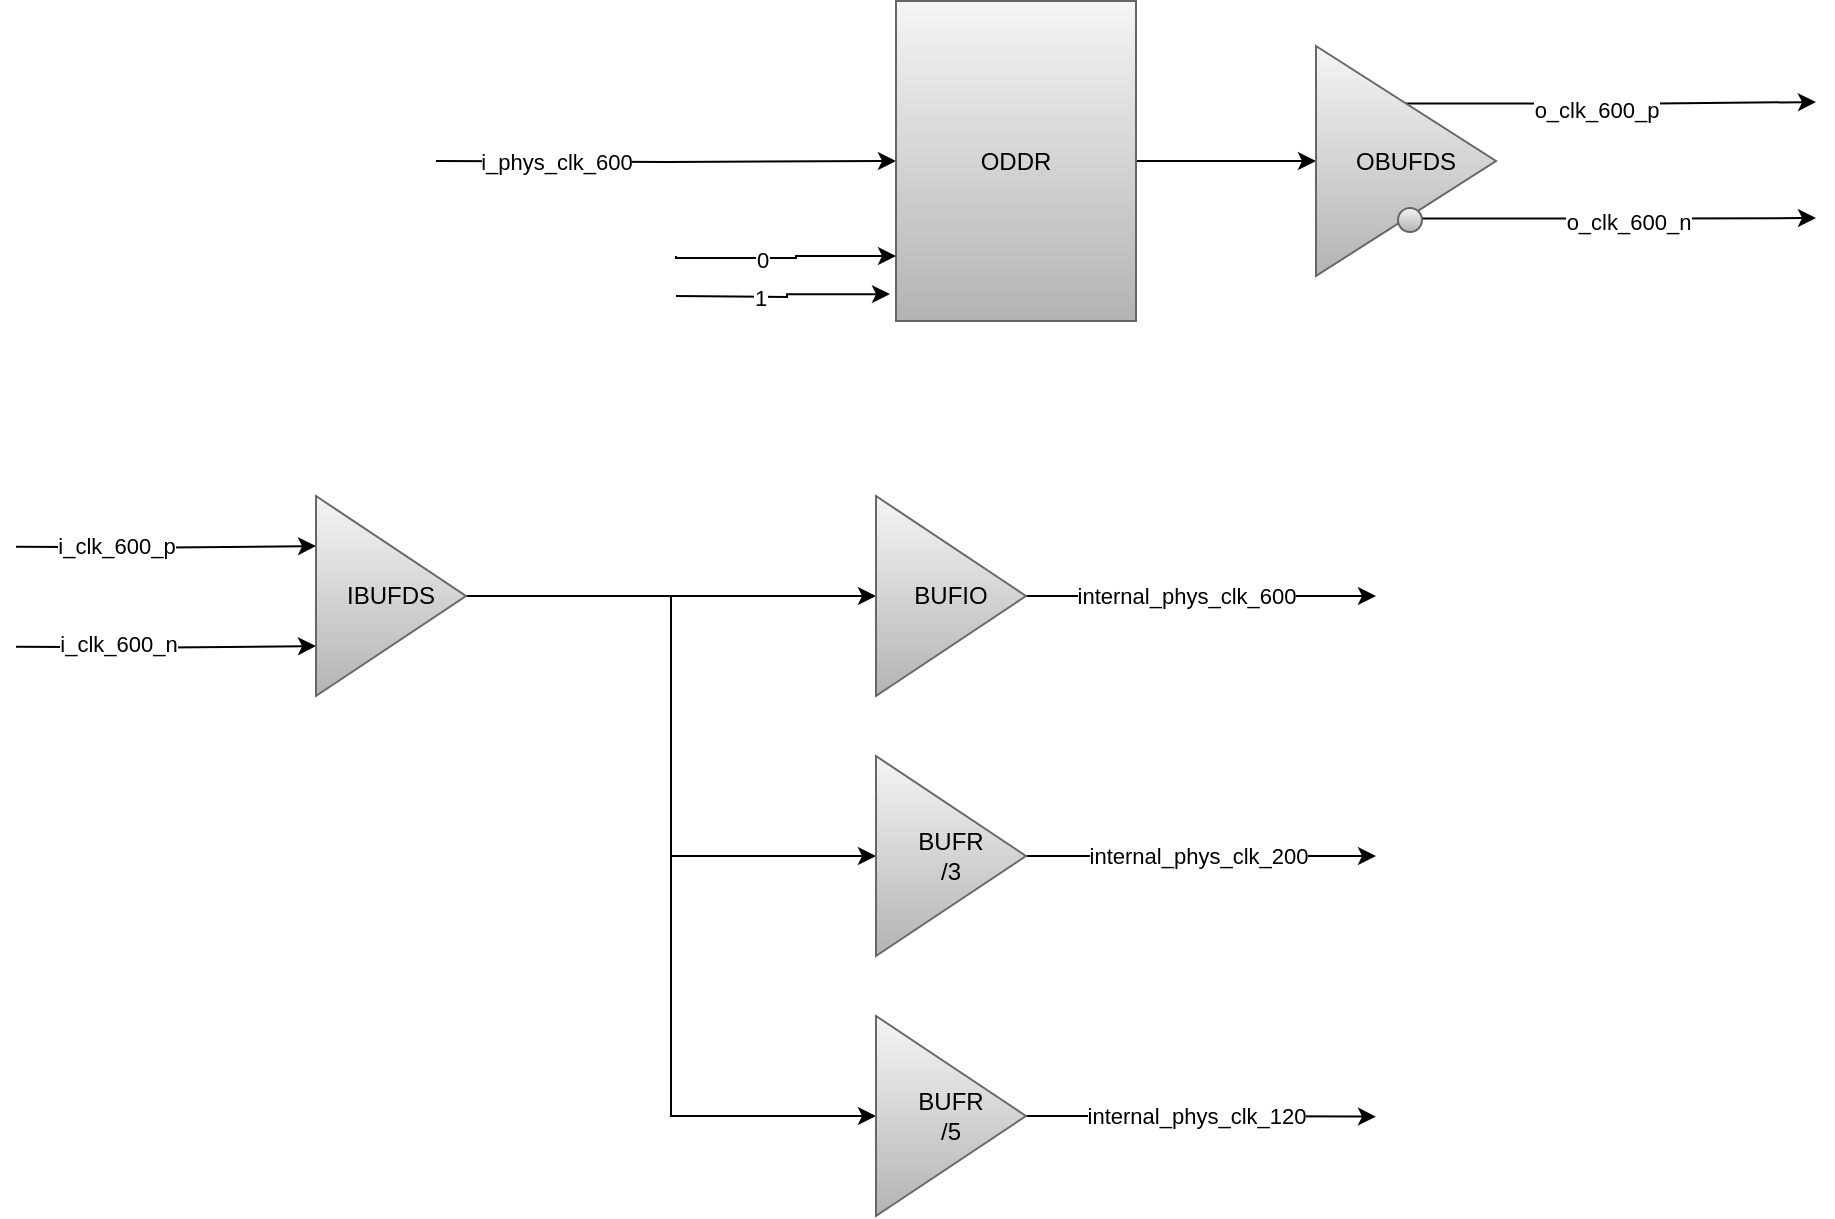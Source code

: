 <mxfile>
    <diagram name="Page-1" id="L4tg7DfOXTLpiXwqMl0W">
        <mxGraphModel dx="1277" dy="634" grid="1" gridSize="10" guides="1" tooltips="1" connect="1" arrows="1" fold="1" page="1" pageScale="1" pageWidth="1654" pageHeight="1169" math="0" shadow="0">
            <root>
                <mxCell id="0"/>
                <mxCell id="1" parent="0"/>
                <mxCell id="sIhScHPrBFRhKgeZefE7-4" style="edgeStyle=orthogonalEdgeStyle;rounded=0;orthogonalLoop=1;jettySize=auto;html=1;" parent="1" source="sIhScHPrBFRhKgeZefE7-2" target="sIhScHPrBFRhKgeZefE7-3" edge="1">
                    <mxGeometry relative="1" as="geometry"/>
                </mxCell>
                <mxCell id="sIhScHPrBFRhKgeZefE7-11" style="edgeStyle=orthogonalEdgeStyle;rounded=0;orthogonalLoop=1;jettySize=auto;html=1;" parent="1" target="sIhScHPrBFRhKgeZefE7-2" edge="1">
                    <mxGeometry relative="1" as="geometry">
                        <mxPoint x="370" y="242.5" as="sourcePoint"/>
                    </mxGeometry>
                </mxCell>
                <mxCell id="sIhScHPrBFRhKgeZefE7-12" value="i_phys_clk_600" style="edgeLabel;html=1;align=center;verticalAlign=middle;resizable=0;points=[];" parent="sIhScHPrBFRhKgeZefE7-11" vertex="1" connectable="0">
                    <mxGeometry x="-0.427" y="-3" relative="1" as="geometry">
                        <mxPoint x="-6" y="-3" as="offset"/>
                    </mxGeometry>
                </mxCell>
                <mxCell id="sIhScHPrBFRhKgeZefE7-16" style="edgeStyle=orthogonalEdgeStyle;rounded=0;orthogonalLoop=1;jettySize=auto;html=1;entryX=-0.025;entryY=0.916;entryDx=0;entryDy=0;entryPerimeter=0;" parent="1" edge="1" target="sIhScHPrBFRhKgeZefE7-2">
                    <mxGeometry relative="1" as="geometry">
                        <mxPoint x="600" y="271.5" as="targetPoint"/>
                        <mxPoint x="490" y="310" as="sourcePoint"/>
                    </mxGeometry>
                </mxCell>
                <mxCell id="sIhScHPrBFRhKgeZefE7-18" value="1" style="edgeLabel;html=1;align=center;verticalAlign=middle;resizable=0;points=[];" parent="sIhScHPrBFRhKgeZefE7-16" vertex="1" connectable="0">
                    <mxGeometry x="-0.332" relative="1" as="geometry">
                        <mxPoint x="6" as="offset"/>
                    </mxGeometry>
                </mxCell>
                <mxCell id="sIhScHPrBFRhKgeZefE7-2" value="ODDR" style="rounded=0;whiteSpace=wrap;html=1;fillColor=#f5f5f5;gradientColor=#b3b3b3;strokeColor=#666666;" parent="1" vertex="1">
                    <mxGeometry x="600" y="162.5" width="120" height="160" as="geometry"/>
                </mxCell>
                <mxCell id="sIhScHPrBFRhKgeZefE7-5" style="edgeStyle=orthogonalEdgeStyle;rounded=0;orthogonalLoop=1;jettySize=auto;html=1;exitX=0.5;exitY=0;exitDx=0;exitDy=0;" parent="1" source="sIhScHPrBFRhKgeZefE7-3" edge="1">
                    <mxGeometry relative="1" as="geometry">
                        <mxPoint x="1060" y="213" as="targetPoint"/>
                    </mxGeometry>
                </mxCell>
                <mxCell id="sIhScHPrBFRhKgeZefE7-7" value="o_clk_600_p" style="edgeLabel;html=1;align=center;verticalAlign=middle;resizable=0;points=[];" parent="sIhScHPrBFRhKgeZefE7-5" vertex="1" connectable="0">
                    <mxGeometry x="-0.006" y="-3" relative="1" as="geometry">
                        <mxPoint x="-7" as="offset"/>
                    </mxGeometry>
                </mxCell>
                <mxCell id="sIhScHPrBFRhKgeZefE7-6" style="edgeStyle=orthogonalEdgeStyle;rounded=0;orthogonalLoop=1;jettySize=auto;html=1;exitX=0.5;exitY=1;exitDx=0;exitDy=0;" parent="1" source="sIhScHPrBFRhKgeZefE7-3" edge="1">
                    <mxGeometry relative="1" as="geometry">
                        <mxPoint x="1060" y="271" as="targetPoint"/>
                    </mxGeometry>
                </mxCell>
                <mxCell id="sIhScHPrBFRhKgeZefE7-8" value="o_clk_600_n" style="edgeLabel;html=1;align=center;verticalAlign=middle;resizable=0;points=[];" parent="sIhScHPrBFRhKgeZefE7-6" vertex="1" connectable="0">
                    <mxGeometry x="-0.113" y="-1" relative="1" as="geometry">
                        <mxPoint x="20" as="offset"/>
                    </mxGeometry>
                </mxCell>
                <mxCell id="sIhScHPrBFRhKgeZefE7-3" value="OBUFDS" style="triangle;whiteSpace=wrap;html=1;fillColor=#f5f5f5;gradientColor=#b3b3b3;strokeColor=#666666;" parent="1" vertex="1">
                    <mxGeometry x="810" y="185" width="90" height="115" as="geometry"/>
                </mxCell>
                <mxCell id="sIhScHPrBFRhKgeZefE7-9" value="" style="ellipse;whiteSpace=wrap;html=1;aspect=fixed;fillColor=#f5f5f5;gradientColor=#b3b3b3;strokeColor=#666666;" parent="1" vertex="1">
                    <mxGeometry x="851" y="266" width="12" height="12" as="geometry"/>
                </mxCell>
                <mxCell id="sIhScHPrBFRhKgeZefE7-17" style="edgeStyle=orthogonalEdgeStyle;rounded=0;orthogonalLoop=1;jettySize=auto;html=1;" parent="1" edge="1">
                    <mxGeometry relative="1" as="geometry">
                        <mxPoint x="600" y="290" as="targetPoint"/>
                        <mxPoint x="490" y="290" as="sourcePoint"/>
                        <Array as="points">
                            <mxPoint x="550" y="291"/>
                            <mxPoint x="600" y="290"/>
                        </Array>
                    </mxGeometry>
                </mxCell>
                <mxCell id="sIhScHPrBFRhKgeZefE7-19" value="0" style="edgeLabel;html=1;align=center;verticalAlign=middle;resizable=0;points=[];" parent="sIhScHPrBFRhKgeZefE7-17" vertex="1" connectable="0">
                    <mxGeometry x="-0.403" y="-1" relative="1" as="geometry">
                        <mxPoint x="10" as="offset"/>
                    </mxGeometry>
                </mxCell>
                <mxCell id="sIhScHPrBFRhKgeZefE7-21" style="edgeStyle=orthogonalEdgeStyle;rounded=0;orthogonalLoop=1;jettySize=auto;html=1;exitX=0;exitY=0.25;exitDx=0;exitDy=0;entryX=0;entryY=0.25;entryDx=0;entryDy=0;" parent="1" target="sIhScHPrBFRhKgeZefE7-20" edge="1">
                    <mxGeometry relative="1" as="geometry">
                        <mxPoint x="160" y="435.333" as="sourcePoint"/>
                    </mxGeometry>
                </mxCell>
                <mxCell id="sIhScHPrBFRhKgeZefE7-23" value="i_clk_600_p" style="edgeLabel;html=1;align=center;verticalAlign=middle;resizable=0;points=[];" parent="sIhScHPrBFRhKgeZefE7-21" vertex="1" connectable="0">
                    <mxGeometry x="-0.337" y="1" relative="1" as="geometry">
                        <mxPoint as="offset"/>
                    </mxGeometry>
                </mxCell>
                <mxCell id="sIhScHPrBFRhKgeZefE7-22" style="edgeStyle=orthogonalEdgeStyle;rounded=0;orthogonalLoop=1;jettySize=auto;html=1;exitX=0;exitY=0.75;exitDx=0;exitDy=0;entryX=0;entryY=0.75;entryDx=0;entryDy=0;" parent="1" target="sIhScHPrBFRhKgeZefE7-20" edge="1">
                    <mxGeometry relative="1" as="geometry">
                        <mxPoint x="160" y="485.333" as="sourcePoint"/>
                    </mxGeometry>
                </mxCell>
                <mxCell id="sIhScHPrBFRhKgeZefE7-24" value="i_clk_600_n" style="edgeLabel;html=1;align=center;verticalAlign=middle;resizable=0;points=[];" parent="sIhScHPrBFRhKgeZefE7-22" vertex="1" connectable="0">
                    <mxGeometry x="-0.558" y="2" relative="1" as="geometry">
                        <mxPoint x="17" as="offset"/>
                    </mxGeometry>
                </mxCell>
                <mxCell id="sIhScHPrBFRhKgeZefE7-26" style="edgeStyle=orthogonalEdgeStyle;rounded=0;orthogonalLoop=1;jettySize=auto;html=1;" parent="1" source="sIhScHPrBFRhKgeZefE7-20" target="sIhScHPrBFRhKgeZefE7-25" edge="1">
                    <mxGeometry relative="1" as="geometry"/>
                </mxCell>
                <mxCell id="sIhScHPrBFRhKgeZefE7-30" style="edgeStyle=orthogonalEdgeStyle;rounded=0;orthogonalLoop=1;jettySize=auto;html=1;entryX=0;entryY=0.5;entryDx=0;entryDy=0;" parent="1" source="sIhScHPrBFRhKgeZefE7-20" target="sIhScHPrBFRhKgeZefE7-29" edge="1">
                    <mxGeometry relative="1" as="geometry"/>
                </mxCell>
                <mxCell id="sIhScHPrBFRhKgeZefE7-34" style="edgeStyle=orthogonalEdgeStyle;rounded=0;orthogonalLoop=1;jettySize=auto;html=1;entryX=0;entryY=0.5;entryDx=0;entryDy=0;" parent="1" source="sIhScHPrBFRhKgeZefE7-20" target="sIhScHPrBFRhKgeZefE7-33" edge="1">
                    <mxGeometry relative="1" as="geometry"/>
                </mxCell>
                <mxCell id="sIhScHPrBFRhKgeZefE7-20" value="IBUFDS" style="triangle;whiteSpace=wrap;html=1;rotation=0;fillColor=#f5f5f5;gradientColor=#b3b3b3;strokeColor=#666666;" parent="1" vertex="1">
                    <mxGeometry x="310" y="410" width="75" height="100" as="geometry"/>
                </mxCell>
                <mxCell id="sIhScHPrBFRhKgeZefE7-27" style="edgeStyle=orthogonalEdgeStyle;rounded=0;orthogonalLoop=1;jettySize=auto;html=1;" parent="1" source="sIhScHPrBFRhKgeZefE7-25" edge="1">
                    <mxGeometry relative="1" as="geometry">
                        <mxPoint x="840" y="460" as="targetPoint"/>
                    </mxGeometry>
                </mxCell>
                <mxCell id="sIhScHPrBFRhKgeZefE7-28" value="internal_phys_clk_600" style="edgeLabel;html=1;align=center;verticalAlign=middle;resizable=0;points=[];" parent="sIhScHPrBFRhKgeZefE7-27" vertex="1" connectable="0">
                    <mxGeometry x="-0.088" relative="1" as="geometry">
                        <mxPoint as="offset"/>
                    </mxGeometry>
                </mxCell>
                <mxCell id="sIhScHPrBFRhKgeZefE7-25" value="BUFIO" style="triangle;whiteSpace=wrap;html=1;rotation=0;fillColor=#f5f5f5;gradientColor=#b3b3b3;strokeColor=#666666;" parent="1" vertex="1">
                    <mxGeometry x="590" y="410" width="75" height="100" as="geometry"/>
                </mxCell>
                <mxCell id="sIhScHPrBFRhKgeZefE7-31" style="edgeStyle=orthogonalEdgeStyle;rounded=0;orthogonalLoop=1;jettySize=auto;html=1;" parent="1" source="sIhScHPrBFRhKgeZefE7-29" edge="1">
                    <mxGeometry relative="1" as="geometry">
                        <mxPoint x="840" y="590" as="targetPoint"/>
                    </mxGeometry>
                </mxCell>
                <mxCell id="sIhScHPrBFRhKgeZefE7-32" value="internal_phys_clk_200" style="edgeLabel;html=1;align=center;verticalAlign=middle;resizable=0;points=[];" parent="sIhScHPrBFRhKgeZefE7-31" vertex="1" connectable="0">
                    <mxGeometry x="-0.335" relative="1" as="geometry">
                        <mxPoint x="27" as="offset"/>
                    </mxGeometry>
                </mxCell>
                <mxCell id="sIhScHPrBFRhKgeZefE7-29" value="BUFR&lt;div&gt;/3&lt;/div&gt;" style="triangle;whiteSpace=wrap;html=1;rotation=0;fillColor=#f5f5f5;gradientColor=#b3b3b3;strokeColor=#666666;" parent="1" vertex="1">
                    <mxGeometry x="590" y="540" width="75" height="100" as="geometry"/>
                </mxCell>
                <mxCell id="sIhScHPrBFRhKgeZefE7-35" style="edgeStyle=orthogonalEdgeStyle;rounded=0;orthogonalLoop=1;jettySize=auto;html=1;exitX=1;exitY=0.5;exitDx=0;exitDy=0;" parent="1" source="sIhScHPrBFRhKgeZefE7-33" edge="1">
                    <mxGeometry relative="1" as="geometry">
                        <mxPoint x="840" y="720.333" as="targetPoint"/>
                    </mxGeometry>
                </mxCell>
                <mxCell id="sIhScHPrBFRhKgeZefE7-36" value="internal_phys_clk_120" style="edgeLabel;html=1;align=center;verticalAlign=middle;resizable=0;points=[];" parent="sIhScHPrBFRhKgeZefE7-35" vertex="1" connectable="0">
                    <mxGeometry x="-0.251" relative="1" as="geometry">
                        <mxPoint x="19" as="offset"/>
                    </mxGeometry>
                </mxCell>
                <mxCell id="sIhScHPrBFRhKgeZefE7-33" value="BUFR&lt;div&gt;/5&lt;/div&gt;" style="triangle;whiteSpace=wrap;html=1;rotation=0;fillColor=#f5f5f5;gradientColor=#b3b3b3;strokeColor=#666666;" parent="1" vertex="1">
                    <mxGeometry x="590" y="670" width="75" height="100" as="geometry"/>
                </mxCell>
            </root>
        </mxGraphModel>
    </diagram>
</mxfile>